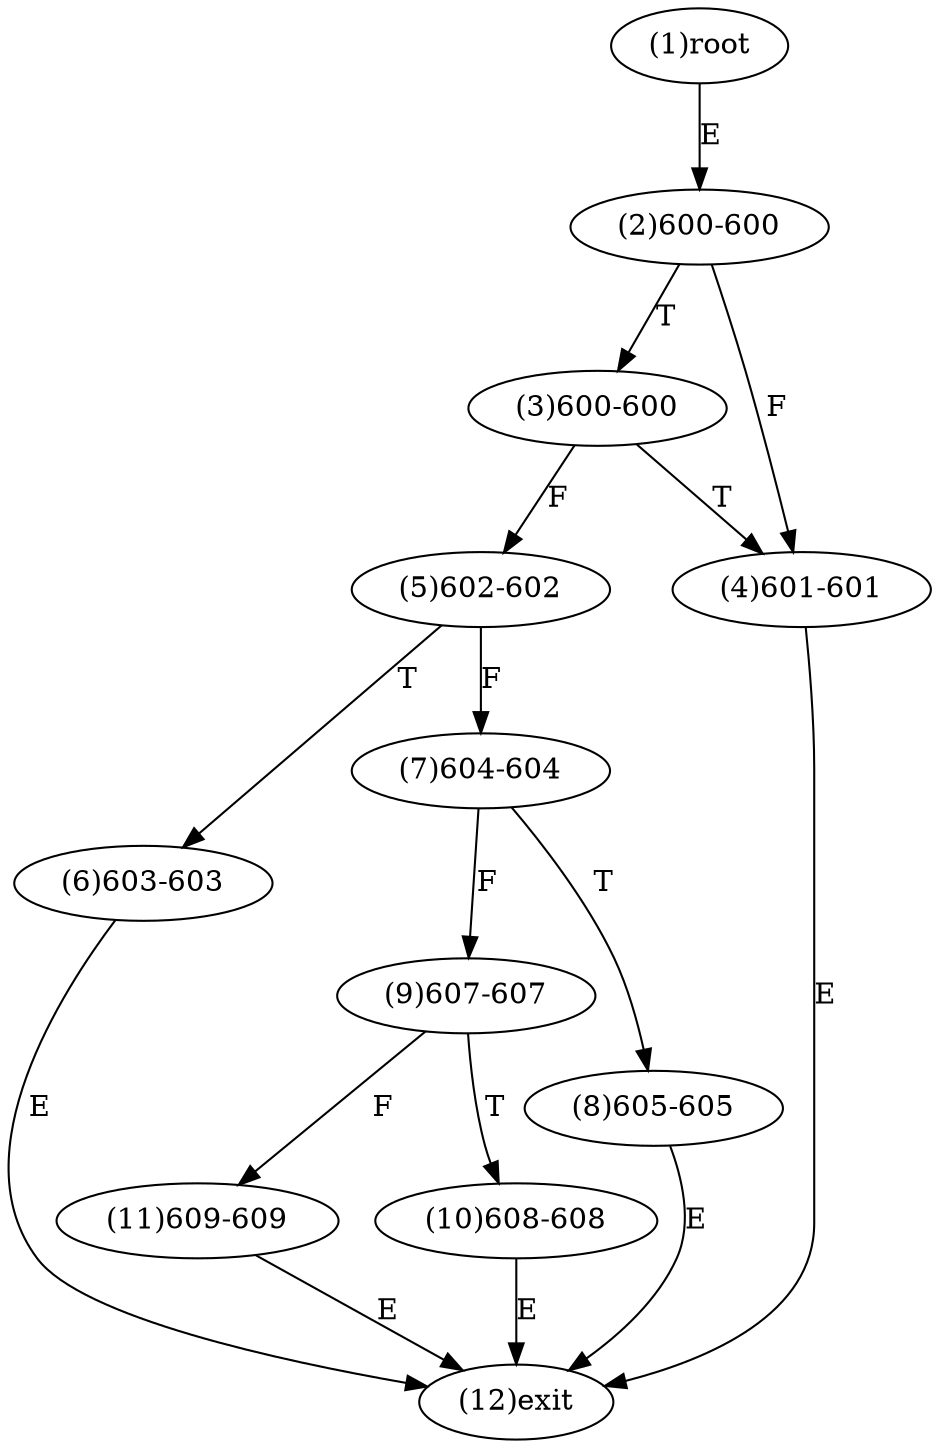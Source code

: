 digraph "" { 
1[ label="(1)root"];
2[ label="(2)600-600"];
3[ label="(3)600-600"];
4[ label="(4)601-601"];
5[ label="(5)602-602"];
6[ label="(6)603-603"];
7[ label="(7)604-604"];
8[ label="(8)605-605"];
9[ label="(9)607-607"];
10[ label="(10)608-608"];
11[ label="(11)609-609"];
12[ label="(12)exit"];
1->2[ label="E"];
2->4[ label="F"];
2->3[ label="T"];
3->5[ label="F"];
3->4[ label="T"];
4->12[ label="E"];
5->7[ label="F"];
5->6[ label="T"];
6->12[ label="E"];
7->9[ label="F"];
7->8[ label="T"];
8->12[ label="E"];
9->11[ label="F"];
9->10[ label="T"];
10->12[ label="E"];
11->12[ label="E"];
}